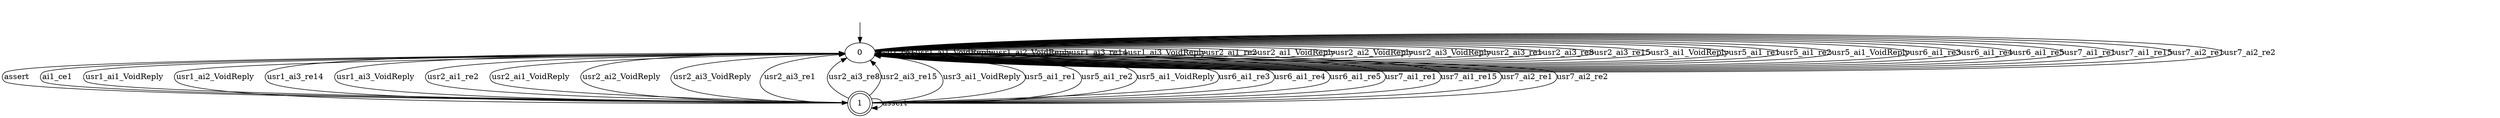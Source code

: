 digraph T3 {
0 [label="0"];
1 [label="1", shape=doublecircle];
0 -> 0  [label="ai1_ce1"];
0 -> 0  [label="usr1_ai1_VoidReply"];
0 -> 0  [label="usr1_ai2_VoidReply"];
0 -> 0  [label="usr1_ai3_re14"];
0 -> 0  [label="usr1_ai3_VoidReply"];
0 -> 0  [label="usr2_ai1_re2"];
0 -> 0  [label="usr2_ai1_VoidReply"];
0 -> 0  [label="usr2_ai2_VoidReply"];
0 -> 0  [label="usr2_ai3_VoidReply"];
0 -> 0  [label="usr2_ai3_re1"];
0 -> 0  [label="usr2_ai3_re8"];
0 -> 0  [label="usr2_ai3_re15"];
0 -> 0  [label="usr3_ai1_VoidReply"];
0 -> 0  [label="usr5_ai1_re1"];
0 -> 0  [label="usr5_ai1_re2"];
0 -> 0  [label="usr5_ai1_VoidReply"];
0 -> 0  [label="usr6_ai1_re3"];
0 -> 0  [label="usr6_ai1_re4"];
0 -> 0  [label="usr6_ai1_re5"];
0 -> 0  [label="usr7_ai1_re1"];
0 -> 0  [label="usr7_ai1_re15"];
0 -> 0  [label="usr7_ai2_re1"];
0 -> 0  [label="usr7_ai2_re2"];
0 -> 1  [label="assert"];
1 -> 0  [label="ai1_ce1"];
1 -> 0  [label="usr1_ai1_VoidReply"];
1 -> 0  [label="usr1_ai2_VoidReply"];
1 -> 0  [label="usr1_ai3_re14"];
1 -> 0  [label="usr1_ai3_VoidReply"];
1 -> 0  [label="usr2_ai1_re2"];
1 -> 0  [label="usr2_ai1_VoidReply"];
1 -> 0  [label="usr2_ai2_VoidReply"];
1 -> 0  [label="usr2_ai3_VoidReply"];
1 -> 0  [label="usr2_ai3_re1"];
1 -> 0  [label="usr2_ai3_re8"];
1 -> 0  [label="usr2_ai3_re15"];
1 -> 0  [label="usr3_ai1_VoidReply"];
1 -> 0  [label="usr5_ai1_re1"];
1 -> 0  [label="usr5_ai1_re2"];
1 -> 0  [label="usr5_ai1_VoidReply"];
1 -> 0  [label="usr6_ai1_re3"];
1 -> 0  [label="usr6_ai1_re4"];
1 -> 0  [label="usr6_ai1_re5"];
1 -> 0  [label="usr7_ai1_re1"];
1 -> 0  [label="usr7_ai1_re15"];
1 -> 0  [label="usr7_ai2_re1"];
1 -> 0  [label="usr7_ai2_re2"];
1 -> 1  [label="assert"];
__start0 [label="", shape=none];
__start0 -> 0  [label=""];
}
